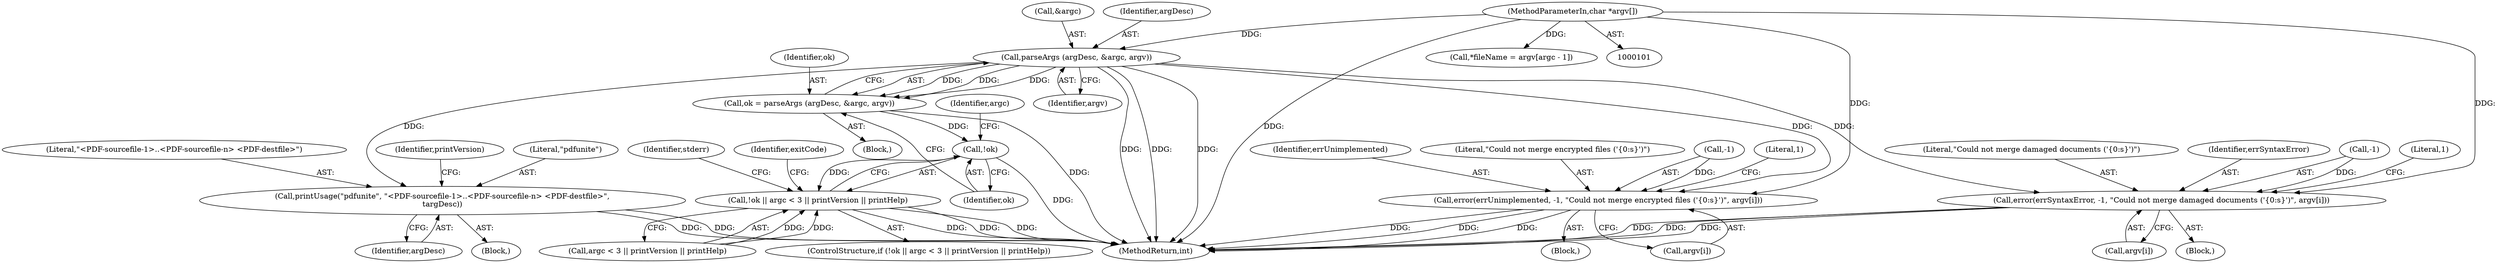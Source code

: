 digraph "0_poppler_5c9b08a875b07853be6c44e43ff5f7f059df666a@pointer" {
"1000146" [label="(Call,parseArgs (argDesc, &argc, argv))"];
"1000103" [label="(MethodParameterIn,char *argv[])"];
"1000144" [label="(Call,ok = parseArgs (argDesc, &argc, argv))"];
"1000153" [label="(Call,!ok)"];
"1000152" [label="(Call,!ok || argc < 3 || printVersion || printHelp)"];
"1000179" [label="(Call,printUsage(\"pdfunite\", \"<PDF-sourcefile-1>..<PDF-sourcefile-n> <PDF-destfile>\",\n\targDesc))"];
"1000258" [label="(Call,error(errUnimplemented, -1, \"Could not merge encrypted files ('{0:s}')\", argv[i]))"];
"1000271" [label="(Call,error(errSyntaxError, -1, \"Could not merge damaged documents ('{0:s}')\", argv[i]))"];
"1000154" [label="(Identifier,ok)"];
"1000268" [label="(Literal,1)"];
"1000260" [label="(Call,-1)"];
"1000148" [label="(Call,&argc)"];
"1000185" [label="(Identifier,printVersion)"];
"1000193" [label="(Identifier,exitCode)"];
"1000182" [label="(Identifier,argDesc)"];
"1000275" [label="(Literal,\"Could not merge damaged documents ('{0:s}')\")"];
"1000155" [label="(Call,argc < 3 || printVersion || printHelp)"];
"1000179" [label="(Call,printUsage(\"pdfunite\", \"<PDF-sourcefile-1>..<PDF-sourcefile-n> <PDF-destfile>\",\n\targDesc))"];
"1000271" [label="(Call,error(errSyntaxError, -1, \"Could not merge damaged documents ('{0:s}')\", argv[i]))"];
"1000270" [label="(Block,)"];
"1000152" [label="(Call,!ok || argc < 3 || printVersion || printHelp)"];
"1000257" [label="(Block,)"];
"1000259" [label="(Identifier,errUnimplemented)"];
"1000145" [label="(Identifier,ok)"];
"1000178" [label="(Block,)"];
"1000180" [label="(Literal,\"pdfunite\")"];
"1000181" [label="(Literal,\"<PDF-sourcefile-1>..<PDF-sourcefile-n> <PDF-destfile>\")"];
"1000262" [label="(Literal,\"Could not merge encrypted files ('{0:s}')\")"];
"1000151" [label="(ControlStructure,if (!ok || argc < 3 || printVersion || printHelp))"];
"1000104" [label="(Block,)"];
"1000276" [label="(Call,argv[i])"];
"1000272" [label="(Identifier,errSyntaxError)"];
"1000144" [label="(Call,ok = parseArgs (argDesc, &argc, argv))"];
"1000153" [label="(Call,!ok)"];
"1000281" [label="(Literal,1)"];
"1000150" [label="(Identifier,argv)"];
"1000164" [label="(Identifier,stderr)"];
"1000258" [label="(Call,error(errUnimplemented, -1, \"Could not merge encrypted files ('{0:s}')\", argv[i]))"];
"1000132" [label="(Call,*fileName = argv[argc - 1])"];
"1001132" [label="(MethodReturn,int)"];
"1000146" [label="(Call,parseArgs (argDesc, &argc, argv))"];
"1000273" [label="(Call,-1)"];
"1000263" [label="(Call,argv[i])"];
"1000103" [label="(MethodParameterIn,char *argv[])"];
"1000147" [label="(Identifier,argDesc)"];
"1000157" [label="(Identifier,argc)"];
"1000146" -> "1000144"  [label="AST: "];
"1000146" -> "1000150"  [label="CFG: "];
"1000147" -> "1000146"  [label="AST: "];
"1000148" -> "1000146"  [label="AST: "];
"1000150" -> "1000146"  [label="AST: "];
"1000144" -> "1000146"  [label="CFG: "];
"1000146" -> "1001132"  [label="DDG: "];
"1000146" -> "1001132"  [label="DDG: "];
"1000146" -> "1001132"  [label="DDG: "];
"1000146" -> "1000144"  [label="DDG: "];
"1000146" -> "1000144"  [label="DDG: "];
"1000146" -> "1000144"  [label="DDG: "];
"1000103" -> "1000146"  [label="DDG: "];
"1000146" -> "1000179"  [label="DDG: "];
"1000146" -> "1000258"  [label="DDG: "];
"1000146" -> "1000271"  [label="DDG: "];
"1000103" -> "1000101"  [label="AST: "];
"1000103" -> "1001132"  [label="DDG: "];
"1000103" -> "1000132"  [label="DDG: "];
"1000103" -> "1000258"  [label="DDG: "];
"1000103" -> "1000271"  [label="DDG: "];
"1000144" -> "1000104"  [label="AST: "];
"1000145" -> "1000144"  [label="AST: "];
"1000154" -> "1000144"  [label="CFG: "];
"1000144" -> "1001132"  [label="DDG: "];
"1000144" -> "1000153"  [label="DDG: "];
"1000153" -> "1000152"  [label="AST: "];
"1000153" -> "1000154"  [label="CFG: "];
"1000154" -> "1000153"  [label="AST: "];
"1000157" -> "1000153"  [label="CFG: "];
"1000152" -> "1000153"  [label="CFG: "];
"1000153" -> "1001132"  [label="DDG: "];
"1000153" -> "1000152"  [label="DDG: "];
"1000152" -> "1000151"  [label="AST: "];
"1000152" -> "1000155"  [label="CFG: "];
"1000155" -> "1000152"  [label="AST: "];
"1000164" -> "1000152"  [label="CFG: "];
"1000193" -> "1000152"  [label="CFG: "];
"1000152" -> "1001132"  [label="DDG: "];
"1000152" -> "1001132"  [label="DDG: "];
"1000152" -> "1001132"  [label="DDG: "];
"1000155" -> "1000152"  [label="DDG: "];
"1000155" -> "1000152"  [label="DDG: "];
"1000179" -> "1000178"  [label="AST: "];
"1000179" -> "1000182"  [label="CFG: "];
"1000180" -> "1000179"  [label="AST: "];
"1000181" -> "1000179"  [label="AST: "];
"1000182" -> "1000179"  [label="AST: "];
"1000185" -> "1000179"  [label="CFG: "];
"1000179" -> "1001132"  [label="DDG: "];
"1000179" -> "1001132"  [label="DDG: "];
"1000258" -> "1000257"  [label="AST: "];
"1000258" -> "1000263"  [label="CFG: "];
"1000259" -> "1000258"  [label="AST: "];
"1000260" -> "1000258"  [label="AST: "];
"1000262" -> "1000258"  [label="AST: "];
"1000263" -> "1000258"  [label="AST: "];
"1000268" -> "1000258"  [label="CFG: "];
"1000258" -> "1001132"  [label="DDG: "];
"1000258" -> "1001132"  [label="DDG: "];
"1000258" -> "1001132"  [label="DDG: "];
"1000260" -> "1000258"  [label="DDG: "];
"1000271" -> "1000270"  [label="AST: "];
"1000271" -> "1000276"  [label="CFG: "];
"1000272" -> "1000271"  [label="AST: "];
"1000273" -> "1000271"  [label="AST: "];
"1000275" -> "1000271"  [label="AST: "];
"1000276" -> "1000271"  [label="AST: "];
"1000281" -> "1000271"  [label="CFG: "];
"1000271" -> "1001132"  [label="DDG: "];
"1000271" -> "1001132"  [label="DDG: "];
"1000271" -> "1001132"  [label="DDG: "];
"1000273" -> "1000271"  [label="DDG: "];
}
